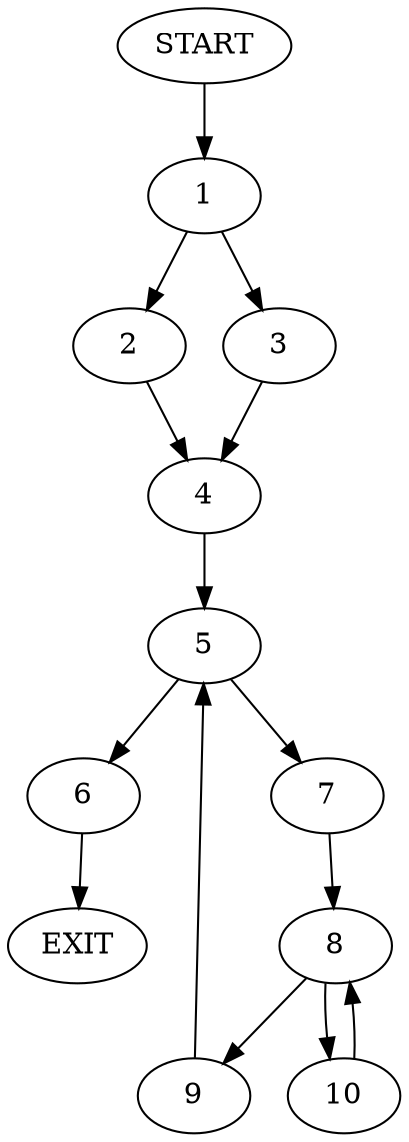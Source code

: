 digraph {
0 [label="START"]
11 [label="EXIT"]
0 -> 1
1 -> 2
1 -> 3
2 -> 4
3 -> 4
4 -> 5
5 -> 6
5 -> 7
6 -> 11
7 -> 8
8 -> 9
8 -> 10
10 -> 8
9 -> 5
}
